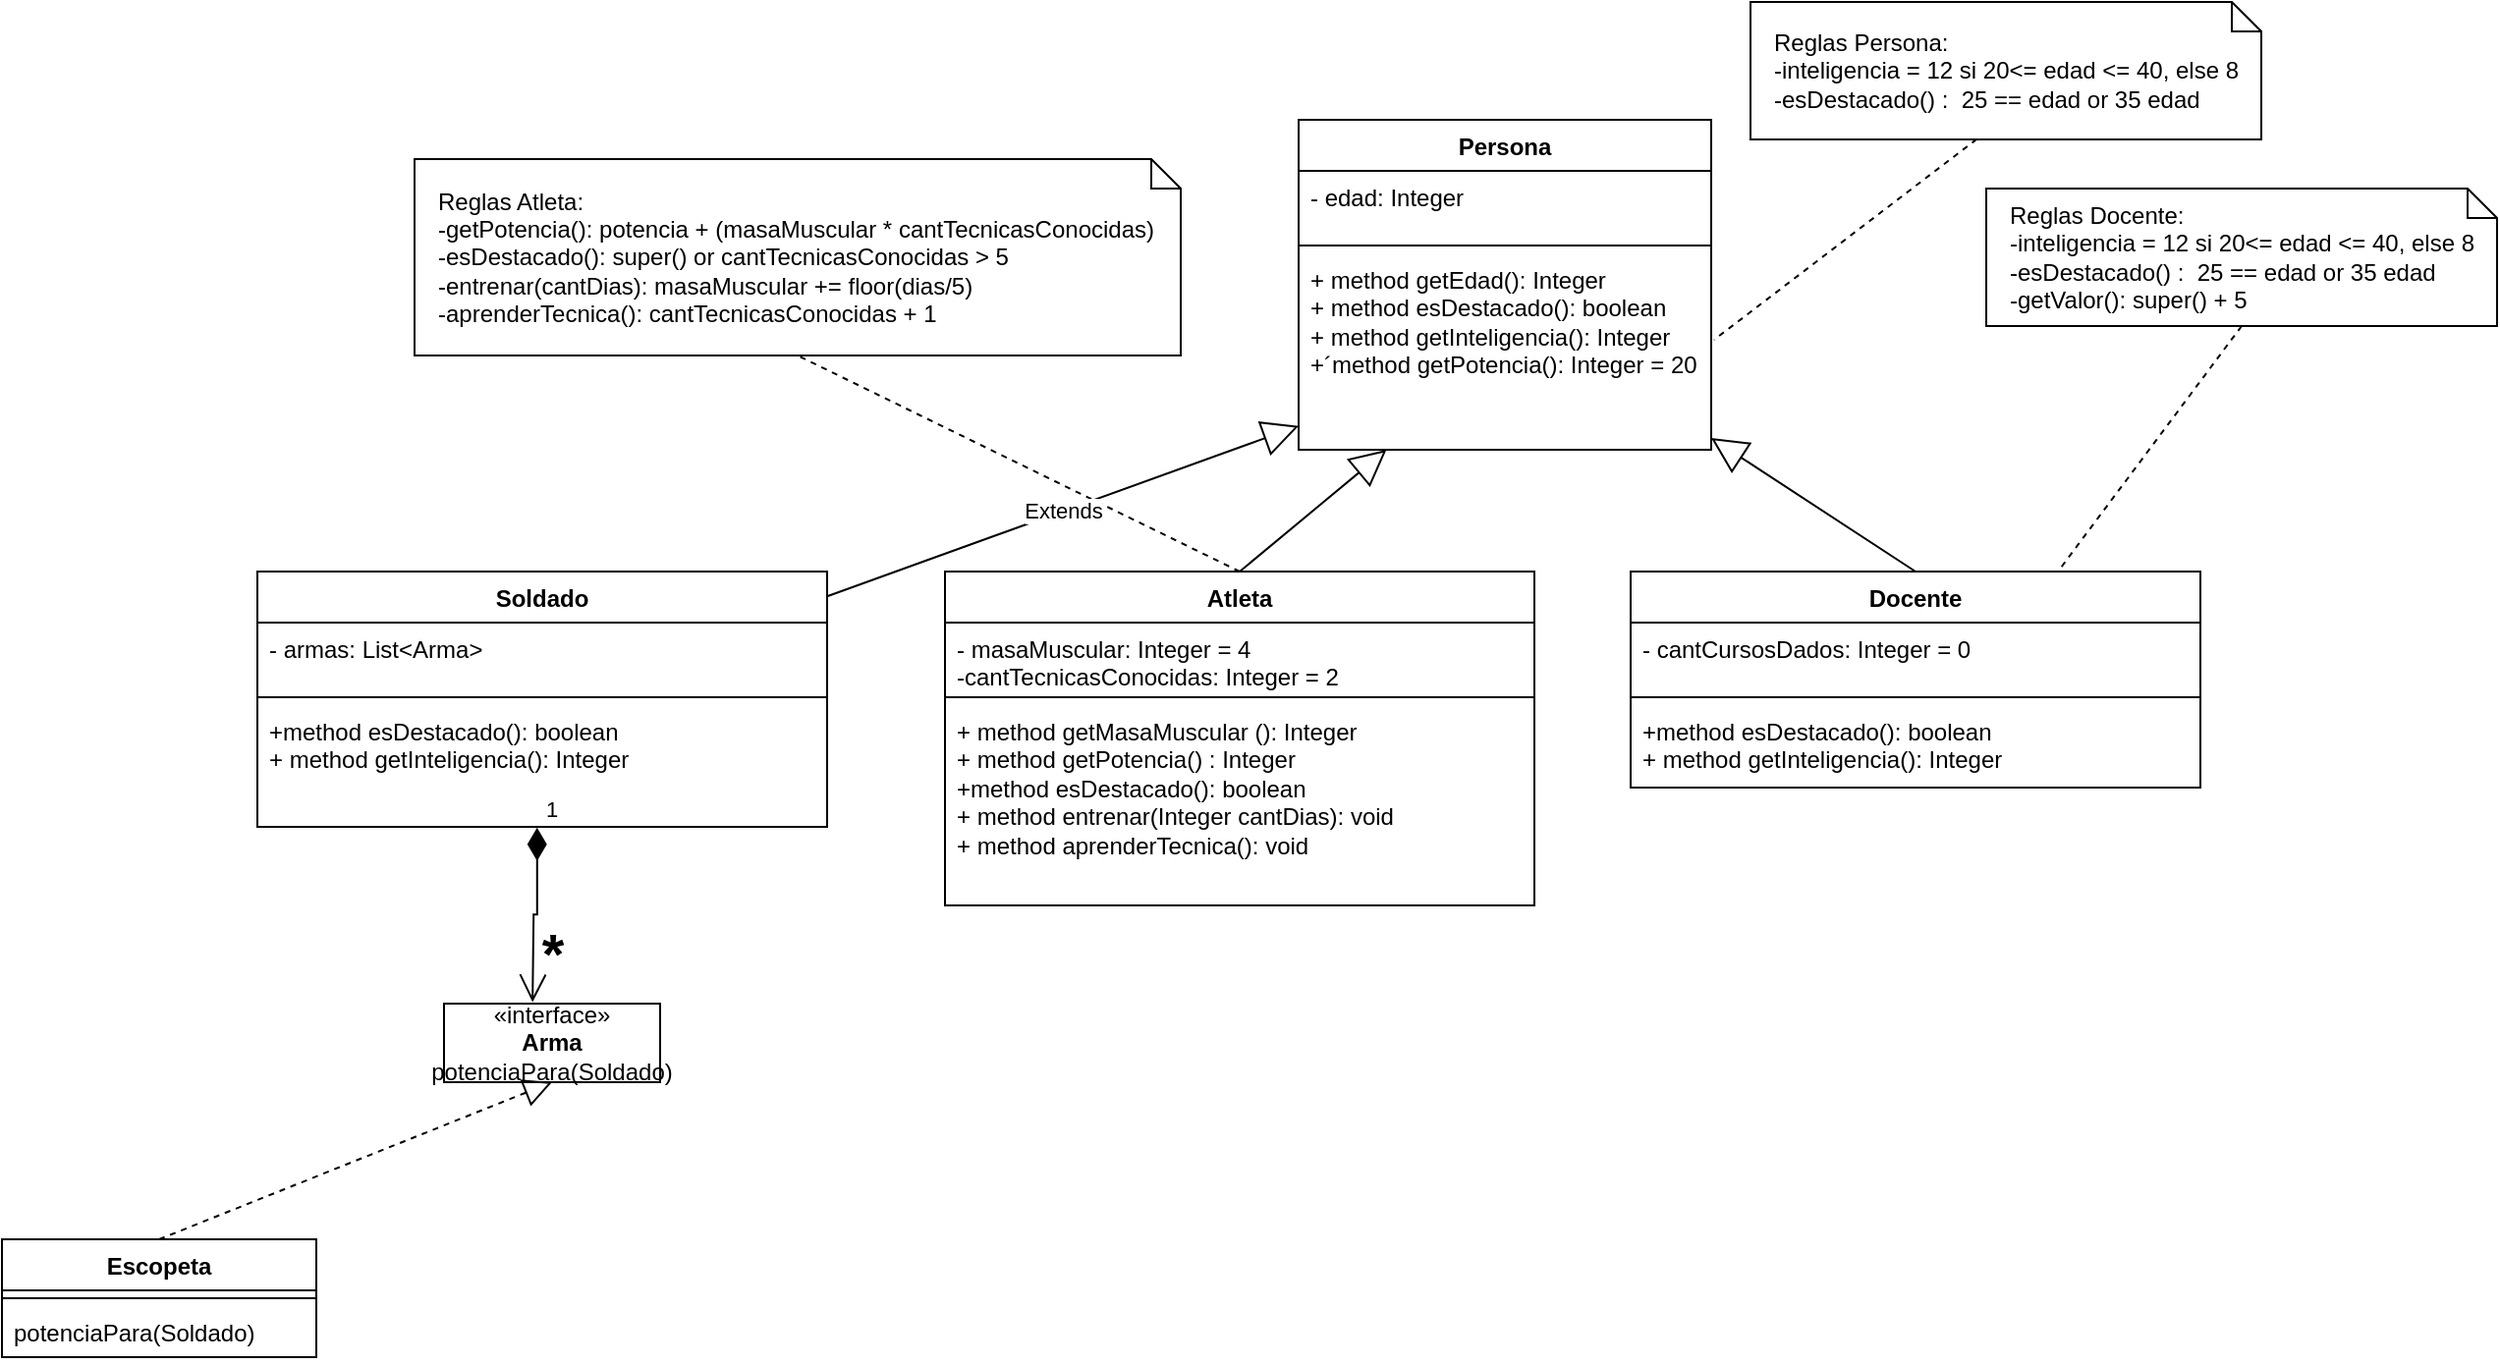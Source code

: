 <mxfile version="28.2.0">
  <diagram name="Página-1" id="LVxENaEav2FPMvkR2sTb">
    <mxGraphModel dx="1910" dy="591" grid="1" gridSize="10" guides="1" tooltips="1" connect="1" arrows="1" fold="1" page="1" pageScale="1" pageWidth="827" pageHeight="1169" math="0" shadow="0">
      <root>
        <mxCell id="0" />
        <mxCell id="1" parent="0" />
        <mxCell id="9sZPdOFYszLbej_9wSq5-4" value="Persona" style="swimlane;fontStyle=1;align=center;verticalAlign=top;childLayout=stackLayout;horizontal=1;startSize=26;horizontalStack=0;resizeParent=1;resizeParentMax=0;resizeLast=0;collapsible=1;marginBottom=0;whiteSpace=wrap;html=1;" parent="1" vertex="1">
          <mxGeometry x="100" y="70" width="210" height="168" as="geometry" />
        </mxCell>
        <mxCell id="9sZPdOFYszLbej_9wSq5-5" value="- edad: Integer&lt;div&gt;&lt;br&gt;&lt;/div&gt;" style="text;strokeColor=none;fillColor=none;align=left;verticalAlign=top;spacingLeft=4;spacingRight=4;overflow=hidden;rotatable=0;points=[[0,0.5],[1,0.5]];portConstraint=eastwest;whiteSpace=wrap;html=1;" parent="9sZPdOFYszLbej_9wSq5-4" vertex="1">
          <mxGeometry y="26" width="210" height="34" as="geometry" />
        </mxCell>
        <mxCell id="9sZPdOFYszLbej_9wSq5-6" value="" style="line;strokeWidth=1;fillColor=none;align=left;verticalAlign=middle;spacingTop=-1;spacingLeft=3;spacingRight=3;rotatable=0;labelPosition=right;points=[];portConstraint=eastwest;strokeColor=inherit;" parent="9sZPdOFYszLbej_9wSq5-4" vertex="1">
          <mxGeometry y="60" width="210" height="8" as="geometry" />
        </mxCell>
        <mxCell id="9sZPdOFYszLbej_9wSq5-7" value="&lt;div&gt;+ method getEdad(): Integer&lt;/div&gt;&lt;div&gt;+ method esDestacado(): boolean&lt;/div&gt;&lt;div&gt;+ method getInteligencia(): Integer&lt;/div&gt;&lt;div&gt;+´method getPotencia(): Integer = 20&lt;/div&gt;" style="text;strokeColor=none;fillColor=none;align=left;verticalAlign=top;spacingLeft=4;spacingRight=4;overflow=hidden;rotatable=0;points=[[0,0.5],[1,0.5]];portConstraint=eastwest;whiteSpace=wrap;html=1;" parent="9sZPdOFYszLbej_9wSq5-4" vertex="1">
          <mxGeometry y="68" width="210" height="100" as="geometry" />
        </mxCell>
        <mxCell id="9sZPdOFYszLbej_9wSq5-8" value="Atleta" style="swimlane;fontStyle=1;align=center;verticalAlign=top;childLayout=stackLayout;horizontal=1;startSize=26;horizontalStack=0;resizeParent=1;resizeParentMax=0;resizeLast=0;collapsible=1;marginBottom=0;whiteSpace=wrap;html=1;" parent="1" vertex="1">
          <mxGeometry x="-80" y="300" width="300" height="170" as="geometry" />
        </mxCell>
        <mxCell id="9sZPdOFYszLbej_9wSq5-9" value="- masaMuscular: Integer = 4&lt;div&gt;-cantTecnicasConocidas: Integer = 2&lt;/div&gt;" style="text;strokeColor=none;fillColor=none;align=left;verticalAlign=top;spacingLeft=4;spacingRight=4;overflow=hidden;rotatable=0;points=[[0,0.5],[1,0.5]];portConstraint=eastwest;whiteSpace=wrap;html=1;" parent="9sZPdOFYszLbej_9wSq5-8" vertex="1">
          <mxGeometry y="26" width="300" height="34" as="geometry" />
        </mxCell>
        <mxCell id="9sZPdOFYszLbej_9wSq5-10" value="" style="line;strokeWidth=1;fillColor=none;align=left;verticalAlign=middle;spacingTop=-1;spacingLeft=3;spacingRight=3;rotatable=0;labelPosition=right;points=[];portConstraint=eastwest;strokeColor=inherit;" parent="9sZPdOFYszLbej_9wSq5-8" vertex="1">
          <mxGeometry y="60" width="300" height="8" as="geometry" />
        </mxCell>
        <mxCell id="9sZPdOFYszLbej_9wSq5-11" value="+ method getMasaMuscular (): Integer&lt;div&gt;+ method getPotencia() : Integer&lt;/div&gt;&lt;div&gt;+method esDestacado(): boolean&lt;/div&gt;&lt;div&gt;+ method entrenar(Integer cantDias): void&lt;/div&gt;&lt;div&gt;+ method aprenderTecnica(): void&lt;/div&gt;" style="text;strokeColor=none;fillColor=none;align=left;verticalAlign=top;spacingLeft=4;spacingRight=4;overflow=hidden;rotatable=0;points=[[0,0.5],[1,0.5]];portConstraint=eastwest;whiteSpace=wrap;html=1;" parent="9sZPdOFYszLbej_9wSq5-8" vertex="1">
          <mxGeometry y="68" width="300" height="102" as="geometry" />
        </mxCell>
        <mxCell id="cywmzZSHZNw3OwEjGPr--1" value="Docente" style="swimlane;fontStyle=1;align=center;verticalAlign=top;childLayout=stackLayout;horizontal=1;startSize=26;horizontalStack=0;resizeParent=1;resizeParentMax=0;resizeLast=0;collapsible=1;marginBottom=0;whiteSpace=wrap;html=1;" vertex="1" parent="1">
          <mxGeometry x="269" y="300" width="290" height="110" as="geometry" />
        </mxCell>
        <mxCell id="cywmzZSHZNw3OwEjGPr--2" value="- cantCursosDados: Integer = 0&lt;div&gt;&lt;br&gt;&lt;/div&gt;" style="text;strokeColor=none;fillColor=none;align=left;verticalAlign=top;spacingLeft=4;spacingRight=4;overflow=hidden;rotatable=0;points=[[0,0.5],[1,0.5]];portConstraint=eastwest;whiteSpace=wrap;html=1;" vertex="1" parent="cywmzZSHZNw3OwEjGPr--1">
          <mxGeometry y="26" width="290" height="34" as="geometry" />
        </mxCell>
        <mxCell id="cywmzZSHZNw3OwEjGPr--3" value="" style="line;strokeWidth=1;fillColor=none;align=left;verticalAlign=middle;spacingTop=-1;spacingLeft=3;spacingRight=3;rotatable=0;labelPosition=right;points=[];portConstraint=eastwest;strokeColor=inherit;" vertex="1" parent="cywmzZSHZNw3OwEjGPr--1">
          <mxGeometry y="60" width="290" height="8" as="geometry" />
        </mxCell>
        <mxCell id="cywmzZSHZNw3OwEjGPr--4" value="&lt;div&gt;+method esDestacado(): boolean&lt;/div&gt;&lt;div&gt;&lt;span style=&quot;background-color: transparent; color: light-dark(rgb(0, 0, 0), rgb(255, 255, 255));&quot;&gt;+ method getInteligencia(): Integer&lt;/span&gt;&lt;/div&gt;&lt;div&gt;&lt;br&gt;&lt;/div&gt;" style="text;strokeColor=none;fillColor=none;align=left;verticalAlign=top;spacingLeft=4;spacingRight=4;overflow=hidden;rotatable=0;points=[[0,0.5],[1,0.5]];portConstraint=eastwest;whiteSpace=wrap;html=1;" vertex="1" parent="cywmzZSHZNw3OwEjGPr--1">
          <mxGeometry y="68" width="290" height="42" as="geometry" />
        </mxCell>
        <mxCell id="cywmzZSHZNw3OwEjGPr--5" value="" style="endArrow=block;endSize=16;endFill=0;html=1;rounded=0;exitX=0.5;exitY=0;exitDx=0;exitDy=0;entryX=1;entryY=0.94;entryDx=0;entryDy=0;entryPerimeter=0;" edge="1" parent="1" source="cywmzZSHZNw3OwEjGPr--1" target="9sZPdOFYszLbej_9wSq5-7">
          <mxGeometry width="160" relative="1" as="geometry">
            <mxPoint x="310" y="270" as="sourcePoint" />
            <mxPoint x="205" y="260" as="targetPoint" />
          </mxGeometry>
        </mxCell>
        <mxCell id="cywmzZSHZNw3OwEjGPr--7" value="" style="endArrow=block;endSize=16;endFill=0;html=1;rounded=0;exitX=0.5;exitY=0;exitDx=0;exitDy=0;" edge="1" parent="1" source="9sZPdOFYszLbej_9wSq5-8" target="9sZPdOFYszLbej_9wSq5-7">
          <mxGeometry width="160" relative="1" as="geometry">
            <mxPoint x="170" y="310" as="sourcePoint" />
            <mxPoint x="205" y="263" as="targetPoint" />
          </mxGeometry>
        </mxCell>
        <mxCell id="cywmzZSHZNw3OwEjGPr--18" value="Reglas Atleta:&lt;div&gt;-getPotencia(): potencia + (masaMuscular * cantTecnicasConocidas)&lt;/div&gt;&lt;div&gt;-esDestacado(): super() or cantTecnicasConocidas &amp;gt; 5&lt;/div&gt;&lt;div&gt;-entrenar(cantDias): masaMuscular += floor(dias/5)&lt;/div&gt;&lt;div&gt;-aprenderTecnica(): cantTecnicasConocidas + 1&lt;/div&gt;" style="shape=note;size=15;align=left;spacingLeft=10;html=1;whiteSpace=wrap;" vertex="1" parent="1">
          <mxGeometry x="-350" y="90" width="390" height="100" as="geometry" />
        </mxCell>
        <mxCell id="cywmzZSHZNw3OwEjGPr--21" value="" style="endArrow=none;dashed=1;html=1;rounded=0;entryX=0.5;entryY=1;entryDx=0;entryDy=0;entryPerimeter=0;" edge="1" parent="1" target="cywmzZSHZNw3OwEjGPr--18">
          <mxGeometry width="50" height="50" relative="1" as="geometry">
            <mxPoint x="70" y="300" as="sourcePoint" />
            <mxPoint x="270" y="50" as="targetPoint" />
          </mxGeometry>
        </mxCell>
        <mxCell id="cywmzZSHZNw3OwEjGPr--22" value="Reglas Persona:&lt;div&gt;-inteligencia = 12 si 20&amp;lt;= edad &amp;lt;= 40, else 8&lt;/div&gt;&lt;div&gt;-esDestacado() :&amp;nbsp; 25 == edad or 35 edad&lt;/div&gt;" style="shape=note;size=15;align=left;spacingLeft=10;html=1;whiteSpace=wrap;" vertex="1" parent="1">
          <mxGeometry x="330" y="10" width="260" height="70" as="geometry" />
        </mxCell>
        <mxCell id="cywmzZSHZNw3OwEjGPr--23" value="" style="endArrow=none;dashed=1;html=1;rounded=0;entryX=1.007;entryY=0.44;entryDx=0;entryDy=0;entryPerimeter=0;exitX=0.443;exitY=0.998;exitDx=0;exitDy=0;exitPerimeter=0;" edge="1" parent="1" source="cywmzZSHZNw3OwEjGPr--22" target="9sZPdOFYszLbej_9wSq5-7">
          <mxGeometry width="50" height="50" relative="1" as="geometry">
            <mxPoint x="565" y="280" as="sourcePoint" />
            <mxPoint x="390" y="110" as="targetPoint" />
          </mxGeometry>
        </mxCell>
        <mxCell id="cywmzZSHZNw3OwEjGPr--24" value="Reglas Docente:&lt;div&gt;-inteligencia = 12 si 20&amp;lt;= edad &amp;lt;= 40, else 8&lt;/div&gt;&lt;div&gt;-esDestacado() :&amp;nbsp; 25 == edad or 35 edad&lt;/div&gt;&lt;div&gt;-getValor(): super() + 5&amp;nbsp;&lt;/div&gt;" style="shape=note;size=15;align=left;spacingLeft=10;html=1;whiteSpace=wrap;" vertex="1" parent="1">
          <mxGeometry x="450" y="105" width="260" height="70" as="geometry" />
        </mxCell>
        <mxCell id="cywmzZSHZNw3OwEjGPr--25" value="" style="endArrow=none;dashed=1;html=1;rounded=0;entryX=0.75;entryY=0;entryDx=0;entryDy=0;exitX=0.5;exitY=1;exitDx=0;exitDy=0;exitPerimeter=0;" edge="1" parent="1" source="cywmzZSHZNw3OwEjGPr--24" target="cywmzZSHZNw3OwEjGPr--1">
          <mxGeometry width="50" height="50" relative="1" as="geometry">
            <mxPoint x="688" y="150" as="sourcePoint" />
            <mxPoint x="470" y="182" as="targetPoint" />
          </mxGeometry>
        </mxCell>
        <mxCell id="cywmzZSHZNw3OwEjGPr--30" value="Extends" style="endArrow=block;endSize=16;endFill=0;html=1;rounded=0;" edge="1" parent="1" source="cywmzZSHZNw3OwEjGPr--26" target="9sZPdOFYszLbej_9wSq5-7">
          <mxGeometry width="160" relative="1" as="geometry">
            <mxPoint x="-220" y="310" as="sourcePoint" />
            <mxPoint x="-60" y="310" as="targetPoint" />
          </mxGeometry>
        </mxCell>
        <mxCell id="cywmzZSHZNw3OwEjGPr--31" value="" style="endArrow=block;endSize=16;endFill=0;html=1;rounded=0;" edge="1" parent="1" target="cywmzZSHZNw3OwEjGPr--26">
          <mxGeometry width="160" relative="1" as="geometry">
            <mxPoint x="-220" y="310" as="sourcePoint" />
            <mxPoint x="100" y="218" as="targetPoint" />
          </mxGeometry>
        </mxCell>
        <mxCell id="cywmzZSHZNw3OwEjGPr--26" value="Soldado" style="swimlane;fontStyle=1;align=center;verticalAlign=top;childLayout=stackLayout;horizontal=1;startSize=26;horizontalStack=0;resizeParent=1;resizeParentMax=0;resizeLast=0;collapsible=1;marginBottom=0;whiteSpace=wrap;html=1;" vertex="1" parent="1">
          <mxGeometry x="-430" y="300" width="290" height="130" as="geometry" />
        </mxCell>
        <mxCell id="cywmzZSHZNw3OwEjGPr--27" value="&lt;div&gt;- armas: List&amp;lt;Arma&amp;gt;&lt;/div&gt;" style="text;strokeColor=none;fillColor=none;align=left;verticalAlign=top;spacingLeft=4;spacingRight=4;overflow=hidden;rotatable=0;points=[[0,0.5],[1,0.5]];portConstraint=eastwest;whiteSpace=wrap;html=1;" vertex="1" parent="cywmzZSHZNw3OwEjGPr--26">
          <mxGeometry y="26" width="290" height="34" as="geometry" />
        </mxCell>
        <mxCell id="cywmzZSHZNw3OwEjGPr--28" value="" style="line;strokeWidth=1;fillColor=none;align=left;verticalAlign=middle;spacingTop=-1;spacingLeft=3;spacingRight=3;rotatable=0;labelPosition=right;points=[];portConstraint=eastwest;strokeColor=inherit;" vertex="1" parent="cywmzZSHZNw3OwEjGPr--26">
          <mxGeometry y="60" width="290" height="8" as="geometry" />
        </mxCell>
        <mxCell id="cywmzZSHZNw3OwEjGPr--29" value="&lt;div&gt;+method esDestacado(): boolean&lt;/div&gt;&lt;div&gt;&lt;span style=&quot;background-color: transparent; color: light-dark(rgb(0, 0, 0), rgb(255, 255, 255));&quot;&gt;+ method getInteligencia(): Integer&lt;/span&gt;&lt;/div&gt;&lt;div&gt;&lt;br&gt;&lt;/div&gt;" style="text;strokeColor=none;fillColor=none;align=left;verticalAlign=top;spacingLeft=4;spacingRight=4;overflow=hidden;rotatable=0;points=[[0,0.5],[1,0.5]];portConstraint=eastwest;whiteSpace=wrap;html=1;" vertex="1" parent="cywmzZSHZNw3OwEjGPr--26">
          <mxGeometry y="68" width="290" height="62" as="geometry" />
        </mxCell>
        <mxCell id="cywmzZSHZNw3OwEjGPr--38" value="1" style="endArrow=open;html=1;endSize=12;startArrow=diamondThin;startSize=14;startFill=1;edgeStyle=orthogonalEdgeStyle;align=left;verticalAlign=bottom;rounded=0;exitX=0.491;exitY=1.006;exitDx=0;exitDy=0;exitPerimeter=0;entryX=0.563;entryY=-0.012;entryDx=0;entryDy=0;entryPerimeter=0;" edge="1" parent="1" source="cywmzZSHZNw3OwEjGPr--29">
          <mxGeometry x="-1" y="3" relative="1" as="geometry">
            <mxPoint x="-260" y="450" as="sourcePoint" />
            <mxPoint x="-289.92" y="519.28" as="targetPoint" />
          </mxGeometry>
        </mxCell>
        <mxCell id="cywmzZSHZNw3OwEjGPr--43" value="&lt;font style=&quot;font-size: 29px;&quot;&gt;*&lt;/font&gt;" style="text;align=center;fontStyle=1;verticalAlign=middle;spacingLeft=3;spacingRight=3;strokeColor=none;rotatable=0;points=[[0,0.5],[1,0.5]];portConstraint=eastwest;html=1;" vertex="1" parent="1">
          <mxGeometry x="-320" y="470" width="80" height="50" as="geometry" />
        </mxCell>
        <mxCell id="cywmzZSHZNw3OwEjGPr--45" value="«interface»&lt;br&gt;&lt;b&gt;Arma&lt;/b&gt;&lt;div&gt;potenciaPara(Soldado)&lt;b&gt;&lt;/b&gt;&lt;/div&gt;" style="html=1;whiteSpace=wrap;" vertex="1" parent="1">
          <mxGeometry x="-335" y="520" width="110" height="40" as="geometry" />
        </mxCell>
        <mxCell id="cywmzZSHZNw3OwEjGPr--46" value="Escopeta" style="swimlane;fontStyle=1;align=center;verticalAlign=top;childLayout=stackLayout;horizontal=1;startSize=26;horizontalStack=0;resizeParent=1;resizeParentMax=0;resizeLast=0;collapsible=1;marginBottom=0;whiteSpace=wrap;html=1;" vertex="1" parent="1">
          <mxGeometry x="-560" y="640" width="160" height="60" as="geometry" />
        </mxCell>
        <mxCell id="cywmzZSHZNw3OwEjGPr--48" value="" style="line;strokeWidth=1;fillColor=none;align=left;verticalAlign=middle;spacingTop=-1;spacingLeft=3;spacingRight=3;rotatable=0;labelPosition=right;points=[];portConstraint=eastwest;strokeColor=inherit;" vertex="1" parent="cywmzZSHZNw3OwEjGPr--46">
          <mxGeometry y="26" width="160" height="8" as="geometry" />
        </mxCell>
        <mxCell id="cywmzZSHZNw3OwEjGPr--49" value="potenciaPara(Soldado)" style="text;strokeColor=none;fillColor=none;align=left;verticalAlign=top;spacingLeft=4;spacingRight=4;overflow=hidden;rotatable=0;points=[[0,0.5],[1,0.5]];portConstraint=eastwest;whiteSpace=wrap;html=1;" vertex="1" parent="cywmzZSHZNw3OwEjGPr--46">
          <mxGeometry y="34" width="160" height="26" as="geometry" />
        </mxCell>
        <mxCell id="cywmzZSHZNw3OwEjGPr--50" value="" style="endArrow=block;dashed=1;endFill=0;endSize=12;html=1;rounded=0;exitX=0.5;exitY=0;exitDx=0;exitDy=0;entryX=0.5;entryY=1;entryDx=0;entryDy=0;" edge="1" parent="1" source="cywmzZSHZNw3OwEjGPr--46" target="cywmzZSHZNw3OwEjGPr--45">
          <mxGeometry width="160" relative="1" as="geometry">
            <mxPoint x="-520" y="620" as="sourcePoint" />
            <mxPoint x="-360" y="620" as="targetPoint" />
          </mxGeometry>
        </mxCell>
      </root>
    </mxGraphModel>
  </diagram>
</mxfile>
